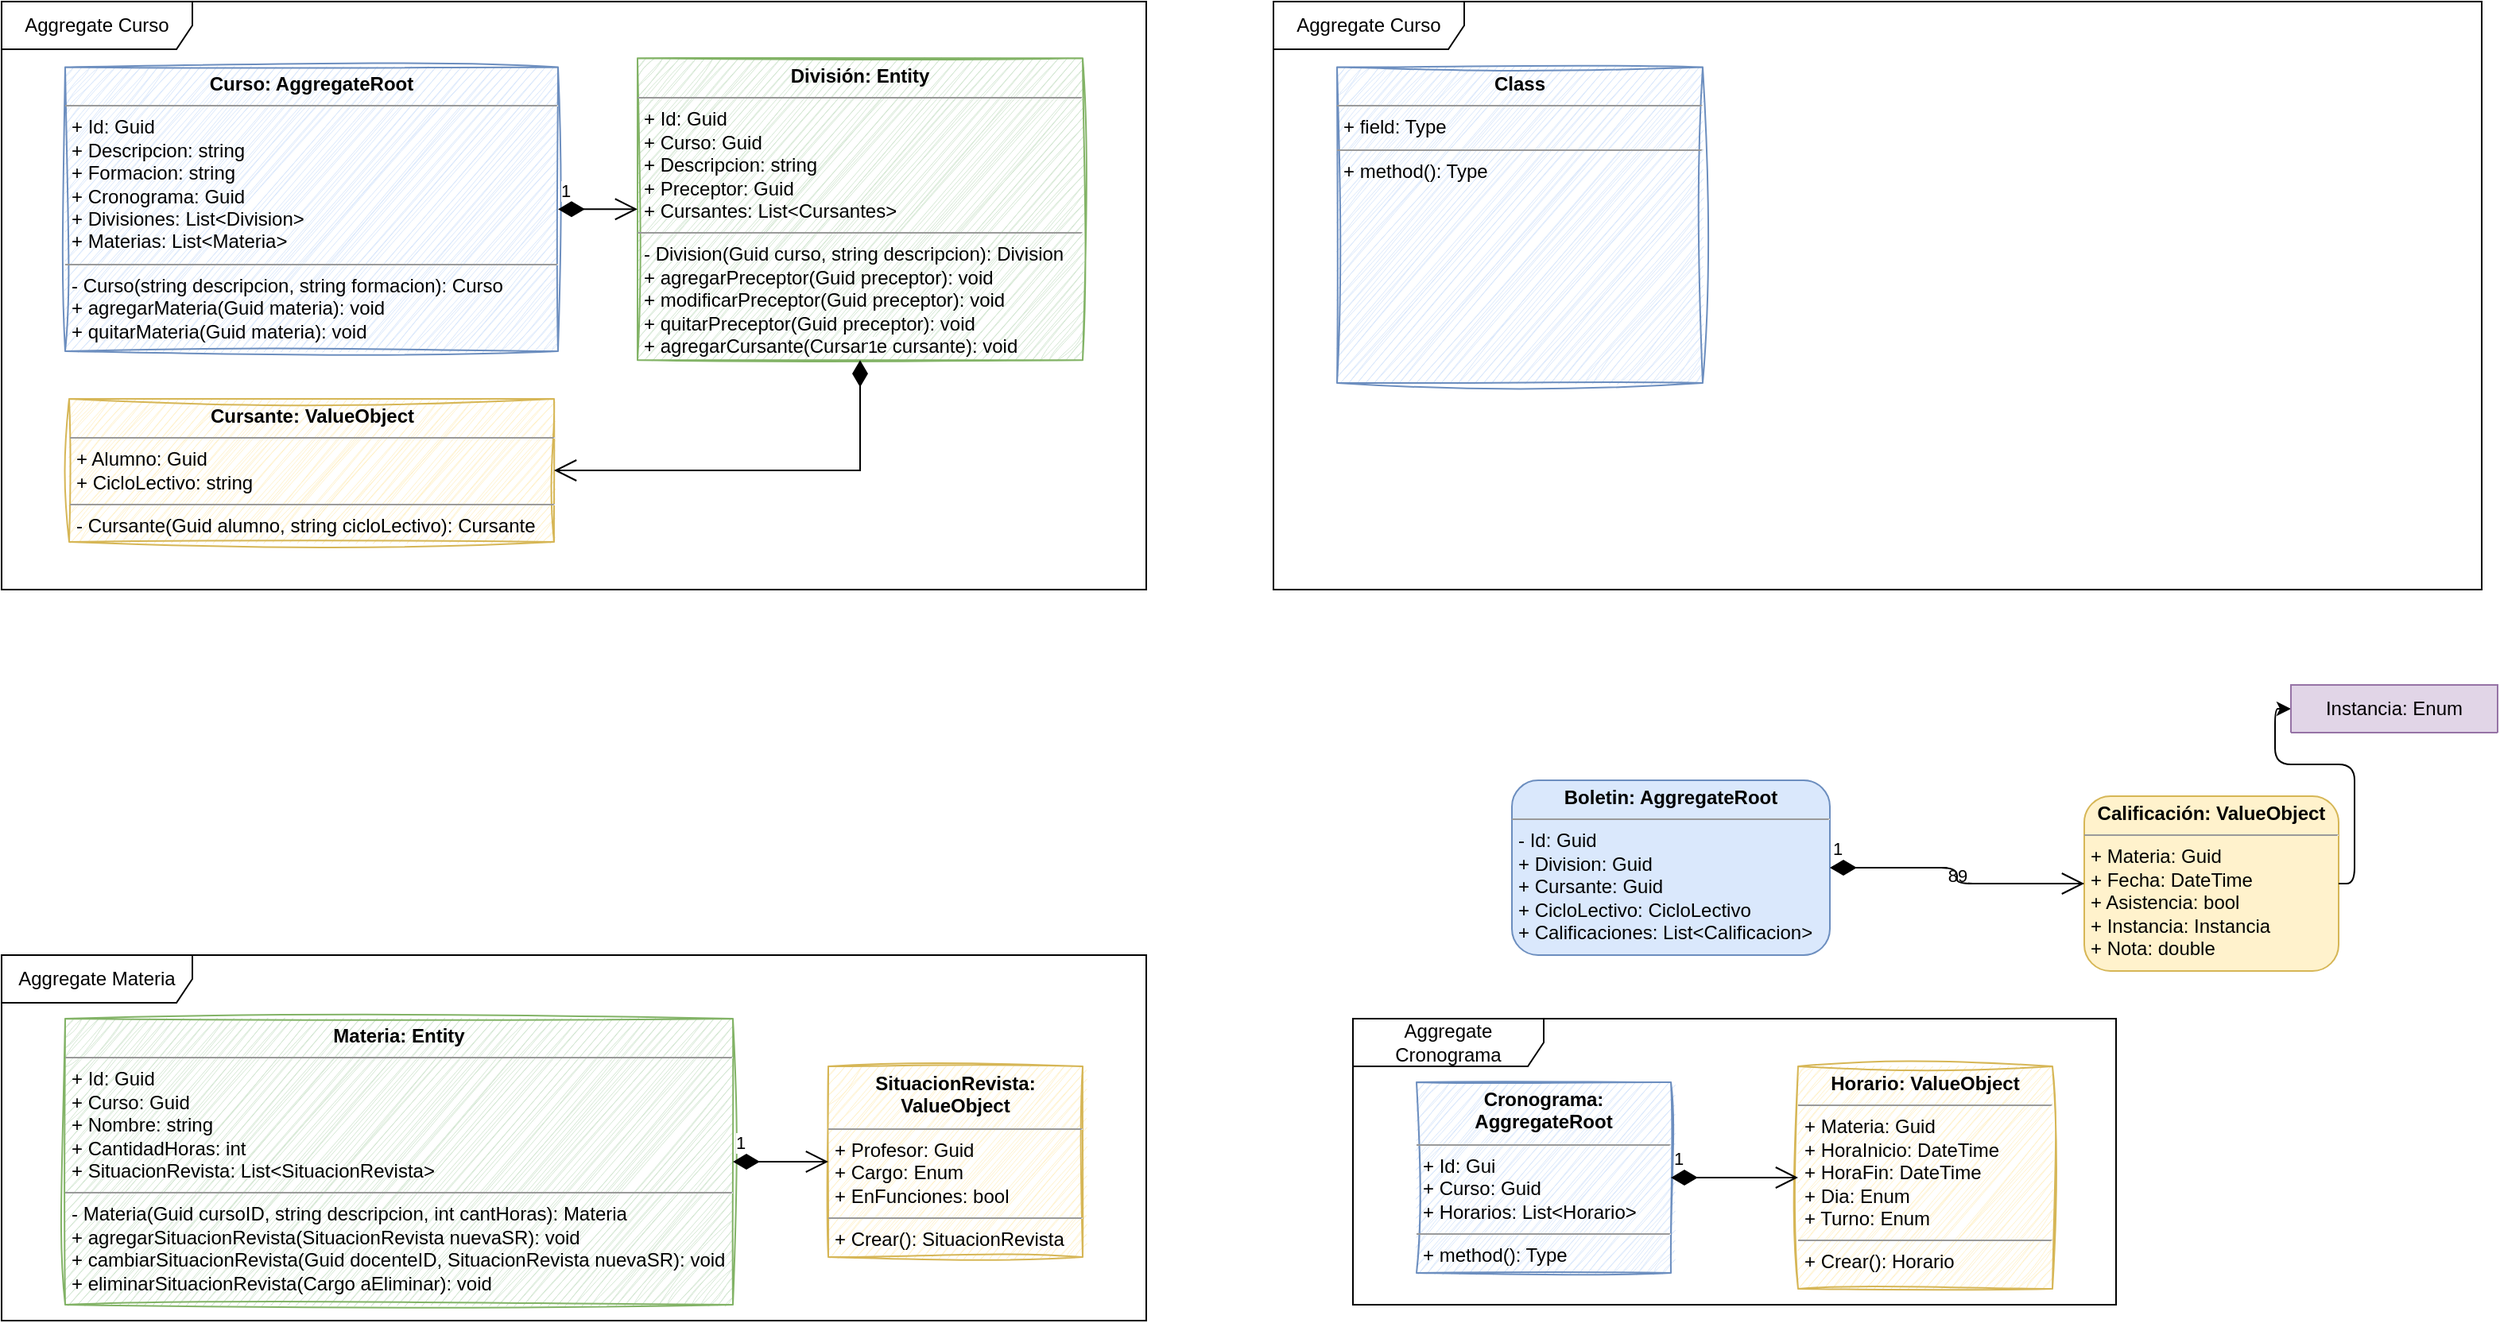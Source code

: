 <mxfile version="24.4.13" type="device">
  <diagram name="Página-1" id="BmQpAQnhH2ju0ME5Bwdr">
    <mxGraphModel dx="1447" dy="751" grid="1" gridSize="10" guides="1" tooltips="1" connect="1" arrows="1" fold="1" page="1" pageScale="1" pageWidth="827" pageHeight="1169" math="0" shadow="0">
      <root>
        <mxCell id="0" />
        <mxCell id="1" parent="0" />
        <mxCell id="zpCLxN5v6fqhPp37sHH8-2" value="89" style="edgeStyle=orthogonalEdgeStyle;rounded=1;orthogonalLoop=1;jettySize=auto;html=1;" parent="1" source="Xpsg6pilIAaRQncAzci_-2" target="Xpsg6pilIAaRQncAzci_-9" edge="1">
          <mxGeometry relative="1" as="geometry" />
        </mxCell>
        <mxCell id="Xpsg6pilIAaRQncAzci_-2" value="&lt;p style=&quot;margin:0px;margin-top:4px;text-align:center;&quot;&gt;&lt;b&gt;Calificación: ValueObject&lt;/b&gt;&lt;/p&gt;&lt;hr size=&quot;1&quot;&gt;&lt;p style=&quot;margin:0px;margin-left:4px;&quot;&gt;&lt;span style=&quot;background-color: initial;&quot;&gt;+ Materia: Guid&lt;/span&gt;&lt;br&gt;&lt;/p&gt;&lt;p style=&quot;margin:0px;margin-left:4px;&quot;&gt;&lt;span style=&quot;background-color: initial;&quot;&gt;+ Fecha: DateTime&lt;/span&gt;&lt;br&gt;&lt;/p&gt;&lt;p style=&quot;margin:0px;margin-left:4px;&quot;&gt;+ Asistencia: bool&lt;/p&gt;&lt;p style=&quot;margin:0px;margin-left:4px;&quot;&gt;+ Instancia: Instancia&lt;/p&gt;&lt;p style=&quot;margin:0px;margin-left:4px;&quot;&gt;+ Nota: double&lt;/p&gt;" style="verticalAlign=top;align=left;overflow=fill;fontSize=12;fontFamily=Helvetica;html=1;whiteSpace=wrap;fillColor=#fff2cc;strokeColor=#d6b656;rounded=1;" parent="1" vertex="1">
          <mxGeometry x="1350" y="540" width="160" height="110" as="geometry" />
        </mxCell>
        <mxCell id="Xpsg6pilIAaRQncAzci_-4" value="" style="endArrow=classic;html=1;rounded=1;entryX=0;entryY=0.5;entryDx=0;entryDy=0;exitX=1;exitY=0.5;exitDx=0;exitDy=0;edgeStyle=orthogonalEdgeStyle;" parent="1" source="Xpsg6pilIAaRQncAzci_-2" target="Xpsg6pilIAaRQncAzci_-15" edge="1">
          <mxGeometry width="50" height="50" relative="1" as="geometry">
            <mxPoint x="1110" y="140" as="sourcePoint" />
            <mxPoint x="1375" y="365" as="targetPoint" />
          </mxGeometry>
        </mxCell>
        <mxCell id="Xpsg6pilIAaRQncAzci_-9" value="&lt;p style=&quot;margin:0px;margin-top:4px;text-align:center;&quot;&gt;&lt;b&gt;Boletin: AggregateRoot&lt;/b&gt;&lt;/p&gt;&lt;hr size=&quot;1&quot;&gt;&lt;p style=&quot;margin:0px;margin-left:4px;&quot;&gt;- Id: Guid&lt;/p&gt;&lt;p style=&quot;margin:0px;margin-left:4px;&quot;&gt;+ Division: Guid&lt;/p&gt;&lt;p style=&quot;margin:0px;margin-left:4px;&quot;&gt;&lt;span style=&quot;background-color: initial;&quot;&gt;+ Cursante: Guid&lt;/span&gt;&lt;br&gt;&lt;/p&gt;&lt;p style=&quot;margin:0px;margin-left:4px;&quot;&gt;&lt;span style=&quot;background-color: initial;&quot;&gt;+ CicloLectivo: CicloLectivo&lt;/span&gt;&lt;/p&gt;&lt;p style=&quot;margin:0px;margin-left:4px;&quot;&gt;+ Calificaciones: List&amp;lt;Calificacion&lt;span style=&quot;background-color: initial;&quot;&gt;&amp;gt;&lt;/span&gt;&lt;/p&gt;" style="verticalAlign=top;align=left;overflow=fill;fontSize=12;fontFamily=Helvetica;html=1;whiteSpace=wrap;fillColor=#dae8fc;strokeColor=#6c8ebf;rounded=1;" parent="1" vertex="1">
          <mxGeometry x="990" y="530.01" width="200" height="109.99" as="geometry" />
        </mxCell>
        <mxCell id="Xpsg6pilIAaRQncAzci_-15" value="Instancia: Enum" style="swimlane;fontStyle=0;childLayout=stackLayout;horizontal=1;startSize=30;horizontalStack=0;resizeParent=1;resizeParentMax=0;resizeLast=0;collapsible=1;marginBottom=0;whiteSpace=wrap;html=1;fillColor=#e1d5e7;strokeColor=#9673a6;rounded=1;" parent="1" vertex="1" collapsed="1">
          <mxGeometry x="1480" y="470" width="130" height="30" as="geometry">
            <mxRectangle x="585" y="785" width="140" height="120" as="alternateBounds" />
          </mxGeometry>
        </mxCell>
        <mxCell id="Xpsg6pilIAaRQncAzci_-16" value="Final" style="text;strokeColor=none;fillColor=none;align=left;verticalAlign=middle;spacingLeft=4;spacingRight=4;overflow=hidden;points=[[0,0.5],[1,0.5]];portConstraint=eastwest;rotatable=0;whiteSpace=wrap;html=1;rounded=1;" parent="Xpsg6pilIAaRQncAzci_-15" vertex="1">
          <mxGeometry y="30" width="140" height="30" as="geometry" />
        </mxCell>
        <mxCell id="Xpsg6pilIAaRQncAzci_-17" value="Parcial" style="text;strokeColor=none;fillColor=none;align=left;verticalAlign=middle;spacingLeft=4;spacingRight=4;overflow=hidden;points=[[0,0.5],[1,0.5]];portConstraint=eastwest;rotatable=0;whiteSpace=wrap;html=1;rounded=1;" parent="Xpsg6pilIAaRQncAzci_-15" vertex="1">
          <mxGeometry y="60" width="140" height="30" as="geometry" />
        </mxCell>
        <mxCell id="Xpsg6pilIAaRQncAzci_-18" value="Recuperatorio" style="text;strokeColor=none;fillColor=none;align=left;verticalAlign=middle;spacingLeft=4;spacingRight=4;overflow=hidden;points=[[0,0.5],[1,0.5]];portConstraint=eastwest;rotatable=0;whiteSpace=wrap;html=1;rounded=1;" parent="Xpsg6pilIAaRQncAzci_-15" vertex="1">
          <mxGeometry y="90" width="140" height="30" as="geometry" />
        </mxCell>
        <mxCell id="Xpsg6pilIAaRQncAzci_-19" style="edgeStyle=orthogonalEdgeStyle;rounded=1;orthogonalLoop=1;jettySize=auto;html=1;exitX=0.5;exitY=1;exitDx=0;exitDy=0;" parent="1" source="Xpsg6pilIAaRQncAzci_-15" target="Xpsg6pilIAaRQncAzci_-15" edge="1">
          <mxGeometry relative="1" as="geometry" />
        </mxCell>
        <mxCell id="Xpsg6pilIAaRQncAzci_-21" value="1" style="endArrow=open;html=1;endSize=12;startArrow=diamondThin;startSize=14;startFill=1;edgeStyle=orthogonalEdgeStyle;align=left;verticalAlign=bottom;rounded=1;flowAnimation=0;ignoreEdge=0;enumerate=0;endFill=1;exitX=1;exitY=0.5;exitDx=0;exitDy=0;entryX=0;entryY=0.5;entryDx=0;entryDy=0;" parent="1" source="Xpsg6pilIAaRQncAzci_-9" target="Xpsg6pilIAaRQncAzci_-2" edge="1">
          <mxGeometry x="-1" y="3" relative="1" as="geometry">
            <mxPoint x="1060" y="334" as="sourcePoint" />
            <mxPoint x="1150" y="135" as="targetPoint" />
            <Array as="points" />
          </mxGeometry>
        </mxCell>
        <mxCell id="slrVzPa48H6eJzgvsd5o-1" value="&lt;p style=&quot;margin:0px;margin-top:4px;text-align:center;&quot;&gt;&lt;b&gt;Curso: AggregateRoot&lt;/b&gt;&lt;/p&gt;&lt;hr size=&quot;1&quot;&gt;&lt;p style=&quot;margin:0px;margin-left:4px;&quot;&gt;+ Id: Guid&lt;/p&gt;&lt;p style=&quot;margin:0px;margin-left:4px;&quot;&gt;+ Descripcion: string&lt;/p&gt;&lt;p style=&quot;margin:0px;margin-left:4px;&quot;&gt;+ Formacion: string&lt;/p&gt;&lt;p style=&quot;margin:0px;margin-left:4px;&quot;&gt;+ Cronograma: Guid&lt;br&gt;&lt;/p&gt;&lt;p style=&quot;margin:0px;margin-left:4px;&quot;&gt;+ Divisiones: List&amp;lt;Division&amp;gt;&lt;/p&gt;&lt;p style=&quot;margin:0px;margin-left:4px;&quot;&gt;+ Materias: List&amp;lt;Materia&amp;gt;&lt;/p&gt;&lt;hr size=&quot;1&quot;&gt;&lt;p style=&quot;margin:0px;margin-left:4px;&quot;&gt;- Curso(string descripcion, string formacion): Curso&lt;/p&gt;&lt;p style=&quot;margin:0px;margin-left:4px;&quot;&gt;+ agregarMateria(Guid materia): void&lt;/p&gt;&lt;p style=&quot;margin:0px;margin-left:4px;&quot;&gt;+ quitarMateria(Guid materia): void&lt;/p&gt;&lt;p style=&quot;margin:0px;margin-left:4px;&quot;&gt;&lt;br&gt;&lt;/p&gt;&lt;p style=&quot;margin:0px;margin-left:4px;&quot;&gt;&lt;br&gt;&lt;/p&gt;" style="verticalAlign=top;align=left;overflow=fill;fontSize=12;fontFamily=Helvetica;html=1;whiteSpace=wrap;fillColor=#dae8fc;strokeColor=#6c8ebf;labelBackgroundColor=none;labelBorderColor=none;glass=0;rounded=0;sketch=1;curveFitting=1;jiggle=2;" parent="1" vertex="1">
          <mxGeometry x="80" y="81.25" width="310" height="178.75" as="geometry" />
        </mxCell>
        <mxCell id="slrVzPa48H6eJzgvsd5o-6" value="&lt;p style=&quot;margin:0px;margin-top:4px;text-align:center;&quot;&gt;&lt;b&gt;División: Entity&lt;/b&gt;&lt;/p&gt;&lt;hr size=&quot;1&quot;&gt;&lt;p style=&quot;margin:0px;margin-left:4px;&quot;&gt;+ Id: Guid&lt;/p&gt;&lt;p style=&quot;margin:0px;margin-left:4px;&quot;&gt;+ Curso: Guid&lt;/p&gt;&lt;p style=&quot;margin:0px;margin-left:4px;&quot;&gt;+ Descripcion: string&lt;/p&gt;&lt;p style=&quot;margin:0px;margin-left:4px;&quot;&gt;+ Preceptor: Guid&lt;/p&gt;&lt;p style=&quot;margin:0px;margin-left:4px;&quot;&gt;+ Cursantes: List&amp;lt;Cursantes&amp;gt;&lt;/p&gt;&lt;hr size=&quot;1&quot;&gt;&lt;p style=&quot;margin:0px;margin-left:4px;&quot;&gt;- Division(Guid curso, string descripcion): Division&lt;/p&gt;&lt;p style=&quot;margin:0px;margin-left:4px;&quot;&gt;+ agregarPreceptor(Guid preceptor): void&lt;/p&gt;&lt;p style=&quot;margin:0px;margin-left:4px;&quot;&gt;+ modificarPreceptor(Guid preceptor): void&lt;/p&gt;&lt;p style=&quot;margin:0px;margin-left:4px;&quot;&gt;+ quitarPreceptor(Guid preceptor): void&lt;/p&gt;&lt;p style=&quot;margin:0px;margin-left:4px;&quot;&gt;+ agregarCursante(Cursante cursante): void&lt;/p&gt;" style="verticalAlign=top;align=left;overflow=fill;fontSize=12;fontFamily=Helvetica;html=1;whiteSpace=wrap;fillColor=#d5e8d4;strokeColor=#82b366;labelBackgroundColor=none;labelBorderColor=none;sketch=1;curveFitting=1;jiggle=2;" parent="1" vertex="1">
          <mxGeometry x="440" y="75.63" width="280" height="190" as="geometry" />
        </mxCell>
        <mxCell id="JEgQo8yQP_Q5abmHfbTf-1" value="Aggregate Curso" style="shape=umlFrame;whiteSpace=wrap;html=1;pointerEvents=0;rounded=1;width=120;height=30;" parent="1" vertex="1">
          <mxGeometry x="40" y="40" width="720" height="370" as="geometry" />
        </mxCell>
        <mxCell id="JEgQo8yQP_Q5abmHfbTf-2" value="Aggregate Cronograma" style="shape=umlFrame;whiteSpace=wrap;html=1;pointerEvents=0;rounded=1;width=120;height=30;rotation=0;" parent="1" vertex="1">
          <mxGeometry x="890" y="680" width="480" height="180" as="geometry" />
        </mxCell>
        <mxCell id="JEgQo8yQP_Q5abmHfbTf-3" value="&lt;p style=&quot;margin:0px;margin-top:4px;text-align:center;&quot;&gt;&lt;b&gt;Cronograma: AggregateRoot&lt;/b&gt;&lt;/p&gt;&lt;hr size=&quot;1&quot;&gt;&lt;p style=&quot;margin:0px;margin-left:4px;&quot;&gt;+ Id: Gui&lt;/p&gt;&lt;p style=&quot;margin:0px;margin-left:4px;&quot;&gt;+ Curso: Guid&lt;/p&gt;&lt;p style=&quot;margin:0px;margin-left:4px;&quot;&gt;+ Horarios: List&amp;lt;Horario&amp;gt;&lt;/p&gt;&lt;hr size=&quot;1&quot;&gt;&lt;p style=&quot;margin:0px;margin-left:4px;&quot;&gt;+ method(): Type&lt;/p&gt;" style="verticalAlign=top;align=left;overflow=fill;fontSize=12;fontFamily=Helvetica;html=1;whiteSpace=wrap;fillColor=#dae8fc;strokeColor=#6c8ebf;sketch=1;curveFitting=1;jiggle=2;" parent="1" vertex="1">
          <mxGeometry x="930" y="720" width="160" height="120" as="geometry" />
        </mxCell>
        <mxCell id="JEgQo8yQP_Q5abmHfbTf-5" value="&lt;p style=&quot;margin:0px;margin-top:4px;text-align:center;&quot;&gt;&lt;b&gt;Horario: ValueObject&lt;/b&gt;&lt;/p&gt;&lt;hr size=&quot;1&quot;&gt;&lt;p style=&quot;margin:0px;margin-left:4px;&quot;&gt;&lt;span style=&quot;&quot;&gt;+ Materia: Guid&lt;/span&gt;&lt;/p&gt;&lt;p style=&quot;margin:0px;margin-left:4px;&quot;&gt;&lt;span style=&quot;&quot;&gt;+ HoraInicio: DateTime&lt;/span&gt;&lt;br&gt;&lt;/p&gt;&lt;p style=&quot;border-color: var(--border-color); margin: 0px 0px 0px 4px;&quot;&gt;+ HoraFin: DateTime&lt;/p&gt;&lt;p style=&quot;border-color: var(--border-color); margin: 0px 0px 0px 4px;&quot;&gt;+ Dia: Enum&lt;/p&gt;&lt;p style=&quot;border-color: var(--border-color); margin: 0px 0px 0px 4px;&quot;&gt;+ Turno: Enum&lt;/p&gt;&lt;hr size=&quot;1&quot;&gt;&lt;p style=&quot;margin:0px;margin-left:4px;&quot;&gt;+ Crear(): Horario&lt;/p&gt;" style="verticalAlign=top;align=left;overflow=fill;fontSize=12;fontFamily=Helvetica;html=1;whiteSpace=wrap;fillColor=#fff2cc;strokeColor=#d6b656;labelBackgroundColor=none;labelBorderColor=none;rounded=0;sketch=1;curveFitting=1;jiggle=2;" parent="1" vertex="1">
          <mxGeometry x="1170" y="710" width="160" height="140" as="geometry" />
        </mxCell>
        <mxCell id="JEgQo8yQP_Q5abmHfbTf-6" value="1" style="endArrow=open;html=1;endSize=12;startArrow=diamondThin;startSize=14;startFill=1;edgeStyle=orthogonalEdgeStyle;align=left;verticalAlign=bottom;rounded=0;entryX=0;entryY=0.5;entryDx=0;entryDy=0;" parent="1" source="JEgQo8yQP_Q5abmHfbTf-3" target="JEgQo8yQP_Q5abmHfbTf-5" edge="1">
          <mxGeometry x="-1" y="3" relative="1" as="geometry">
            <mxPoint x="1100" y="1030" as="sourcePoint" />
            <mxPoint x="1260" y="1030" as="targetPoint" />
          </mxGeometry>
        </mxCell>
        <mxCell id="fSairsaPHRafN0FBANSZ-1" value="Aggregate Materia" style="shape=umlFrame;whiteSpace=wrap;html=1;pointerEvents=0;rounded=1;width=120;height=30;" parent="1" vertex="1">
          <mxGeometry x="40" y="640" width="720" height="230" as="geometry" />
        </mxCell>
        <mxCell id="fSairsaPHRafN0FBANSZ-2" value="&lt;p style=&quot;margin:0px;margin-top:4px;text-align:center;&quot;&gt;&lt;b&gt;Materia: Entity&lt;/b&gt;&lt;/p&gt;&lt;hr size=&quot;1&quot;&gt;&lt;p style=&quot;margin:0px;margin-left:4px;&quot;&gt;+ Id: Guid&lt;/p&gt;&lt;p style=&quot;margin:0px;margin-left:4px;&quot;&gt;+ Curso: Guid&lt;/p&gt;&lt;p style=&quot;margin:0px;margin-left:4px;&quot;&gt;+ Nombre: string&lt;/p&gt;&lt;p style=&quot;margin:0px;margin-left:4px;&quot;&gt;+ CantidadHoras: int&lt;/p&gt;&lt;p style=&quot;margin:0px;margin-left:4px;&quot;&gt;&lt;span style=&quot;background-color: initial;&quot;&gt;+ SituacionRevista: List&amp;lt;SituacionRevista&amp;gt;&lt;/span&gt;&lt;br&gt;&lt;/p&gt;&lt;hr size=&quot;1&quot;&gt;&lt;p style=&quot;margin:0px;margin-left:4px;&quot;&gt;- Materia(Guid cursoID, string descripcion, int cantHoras): Materia&lt;/p&gt;&lt;p style=&quot;margin:0px;margin-left:4px;&quot;&gt;+ agregarSituacionRevista(SituacionRevista nuevaSR): void&lt;/p&gt;&lt;p style=&quot;margin:0px;margin-left:4px;&quot;&gt;+ cambiarSituacionRevista(Guid docenteID, SituacionRevista nuevaSR): void&lt;/p&gt;&lt;p style=&quot;margin:0px;margin-left:4px;&quot;&gt;+ eliminarSituacionRevista(Cargo aEliminar): void&lt;/p&gt;" style="verticalAlign=top;align=left;overflow=fill;fontSize=12;fontFamily=Helvetica;html=1;whiteSpace=wrap;fillColor=#d5e8d4;strokeColor=#82b366;labelBackgroundColor=none;labelBorderColor=none;rounded=0;sketch=1;curveFitting=1;jiggle=2;" parent="1" vertex="1">
          <mxGeometry x="80" y="680" width="420" height="180" as="geometry" />
        </mxCell>
        <mxCell id="fSairsaPHRafN0FBANSZ-3" value="&lt;p style=&quot;margin:0px;margin-top:4px;text-align:center;&quot;&gt;&lt;b&gt;SituacionRevista: ValueObject&lt;/b&gt;&lt;/p&gt;&lt;hr size=&quot;1&quot;&gt;&lt;p style=&quot;margin:0px;margin-left:4px;&quot;&gt;+ Profesor: Guid&lt;/p&gt;&lt;p style=&quot;margin:0px;margin-left:4px;&quot;&gt;+ Cargo: Enum&lt;/p&gt;&lt;p style=&quot;margin:0px;margin-left:4px;&quot;&gt;+ EnFunciones: bool&lt;/p&gt;&lt;hr size=&quot;1&quot;&gt;&lt;p style=&quot;margin:0px;margin-left:4px;&quot;&gt;+ Crear(): SituacionRevista&lt;/p&gt;" style="verticalAlign=top;align=left;overflow=fill;fontSize=12;fontFamily=Helvetica;html=1;whiteSpace=wrap;fillColor=#fff2cc;strokeColor=#d6b656;labelBackgroundColor=none;labelBorderColor=none;sketch=1;curveFitting=1;jiggle=2;rounded=0;" parent="1" vertex="1">
          <mxGeometry x="560" y="710" width="160" height="120" as="geometry" />
        </mxCell>
        <mxCell id="fSairsaPHRafN0FBANSZ-7" value="1" style="endArrow=open;html=1;endSize=12;startArrow=diamondThin;startSize=14;startFill=1;edgeStyle=orthogonalEdgeStyle;align=left;verticalAlign=bottom;rounded=0;exitX=1;exitY=0.5;exitDx=0;exitDy=0;entryX=0;entryY=0.5;entryDx=0;entryDy=0;" parent="1" source="fSairsaPHRafN0FBANSZ-2" target="fSairsaPHRafN0FBANSZ-3" edge="1">
          <mxGeometry x="-1" y="3" relative="1" as="geometry">
            <mxPoint x="500" y="670" as="sourcePoint" />
            <mxPoint x="660" y="670" as="targetPoint" />
          </mxGeometry>
        </mxCell>
        <mxCell id="fSairsaPHRafN0FBANSZ-8" value="1" style="endArrow=open;html=1;endSize=12;startArrow=diamondThin;startSize=14;startFill=1;edgeStyle=orthogonalEdgeStyle;align=left;verticalAlign=bottom;rounded=0;exitX=1;exitY=0.5;exitDx=0;exitDy=0;entryX=0;entryY=0.5;entryDx=0;entryDy=0;" parent="1" source="slrVzPa48H6eJzgvsd5o-1" target="slrVzPa48H6eJzgvsd5o-6" edge="1">
          <mxGeometry x="-1" y="3" relative="1" as="geometry">
            <mxPoint x="300" y="140" as="sourcePoint" />
            <mxPoint x="460" y="140" as="targetPoint" />
          </mxGeometry>
        </mxCell>
        <mxCell id="fSairsaPHRafN0FBANSZ-9" value="&lt;p style=&quot;margin:0px;margin-top:4px;text-align:center;&quot;&gt;&lt;b&gt;Cursante: ValueObject&lt;/b&gt;&lt;/p&gt;&lt;hr size=&quot;1&quot;&gt;&lt;p style=&quot;margin:0px;margin-left:4px;&quot;&gt;&lt;span style=&quot;&quot;&gt;+ Alumno: Guid&lt;/span&gt;&lt;/p&gt;&lt;p style=&quot;margin:0px;margin-left:4px;&quot;&gt;&lt;span style=&quot;&quot;&gt;+ CicloLectivo: string&lt;/span&gt;&lt;br&gt;&lt;/p&gt;&lt;hr size=&quot;1&quot;&gt;&lt;p style=&quot;margin:0px;margin-left:4px;&quot;&gt;- Cursante(Guid alumno, string cicloLectivo): Cursante&lt;/p&gt;" style="verticalAlign=top;align=left;overflow=fill;fontSize=12;fontFamily=Helvetica;html=1;whiteSpace=wrap;fillColor=#fff2cc;strokeColor=#d6b656;labelBackgroundColor=none;labelBorderColor=none;rounded=0;sketch=1;curveFitting=1;jiggle=2;" parent="1" vertex="1">
          <mxGeometry x="82.5" y="290" width="305" height="90" as="geometry" />
        </mxCell>
        <mxCell id="fSairsaPHRafN0FBANSZ-10" value="1" style="endArrow=open;html=1;endSize=12;startArrow=diamondThin;startSize=14;startFill=1;edgeStyle=orthogonalEdgeStyle;align=left;verticalAlign=bottom;rounded=0;exitX=0.5;exitY=1;exitDx=0;exitDy=0;entryX=1;entryY=0.5;entryDx=0;entryDy=0;" parent="1" source="slrVzPa48H6eJzgvsd5o-6" target="fSairsaPHRafN0FBANSZ-9" edge="1">
          <mxGeometry x="-1" y="3" relative="1" as="geometry">
            <mxPoint x="500" y="350" as="sourcePoint" />
            <mxPoint x="660" y="350" as="targetPoint" />
          </mxGeometry>
        </mxCell>
        <mxCell id="fSairsaPHRafN0FBANSZ-11" value="Aggregate Curso" style="shape=umlFrame;whiteSpace=wrap;html=1;pointerEvents=0;rounded=1;width=120;height=30;" parent="1" vertex="1">
          <mxGeometry x="840" y="40" width="760" height="370" as="geometry" />
        </mxCell>
        <mxCell id="fSairsaPHRafN0FBANSZ-12" value="&lt;p style=&quot;margin:0px;margin-top:4px;text-align:center;&quot;&gt;&lt;b&gt;Class&lt;/b&gt;&lt;/p&gt;&lt;hr size=&quot;1&quot;/&gt;&lt;p style=&quot;margin:0px;margin-left:4px;&quot;&gt;+ field: Type&lt;/p&gt;&lt;hr size=&quot;1&quot;/&gt;&lt;p style=&quot;margin:0px;margin-left:4px;&quot;&gt;+ method(): Type&lt;/p&gt;" style="verticalAlign=top;align=left;overflow=fill;fontSize=12;fontFamily=Helvetica;html=1;whiteSpace=wrap;fillColor=#dae8fc;strokeColor=#6c8ebf;sketch=1;curveFitting=1;jiggle=2;rounded=0;" parent="1" vertex="1">
          <mxGeometry x="880" y="81.25" width="230" height="198.75" as="geometry" />
        </mxCell>
      </root>
    </mxGraphModel>
  </diagram>
</mxfile>
